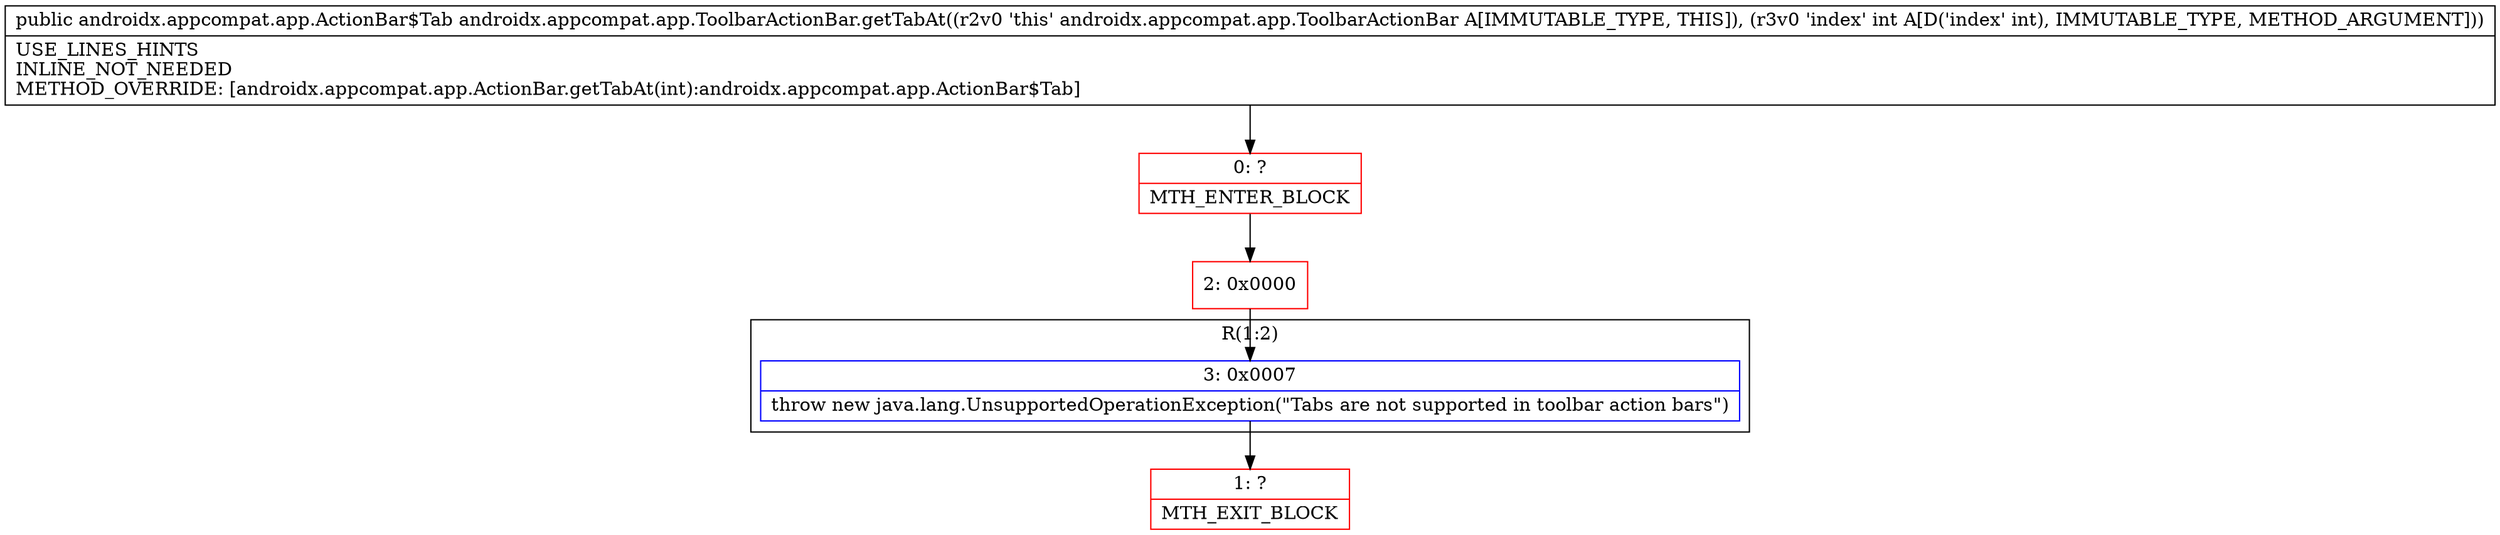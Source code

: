 digraph "CFG forandroidx.appcompat.app.ToolbarActionBar.getTabAt(I)Landroidx\/appcompat\/app\/ActionBar$Tab;" {
subgraph cluster_Region_816533911 {
label = "R(1:2)";
node [shape=record,color=blue];
Node_3 [shape=record,label="{3\:\ 0x0007|throw new java.lang.UnsupportedOperationException(\"Tabs are not supported in toolbar action bars\")\l}"];
}
Node_0 [shape=record,color=red,label="{0\:\ ?|MTH_ENTER_BLOCK\l}"];
Node_2 [shape=record,color=red,label="{2\:\ 0x0000}"];
Node_1 [shape=record,color=red,label="{1\:\ ?|MTH_EXIT_BLOCK\l}"];
MethodNode[shape=record,label="{public androidx.appcompat.app.ActionBar$Tab androidx.appcompat.app.ToolbarActionBar.getTabAt((r2v0 'this' androidx.appcompat.app.ToolbarActionBar A[IMMUTABLE_TYPE, THIS]), (r3v0 'index' int A[D('index' int), IMMUTABLE_TYPE, METHOD_ARGUMENT]))  | USE_LINES_HINTS\lINLINE_NOT_NEEDED\lMETHOD_OVERRIDE: [androidx.appcompat.app.ActionBar.getTabAt(int):androidx.appcompat.app.ActionBar$Tab]\l}"];
MethodNode -> Node_0;Node_3 -> Node_1;
Node_0 -> Node_2;
Node_2 -> Node_3;
}


